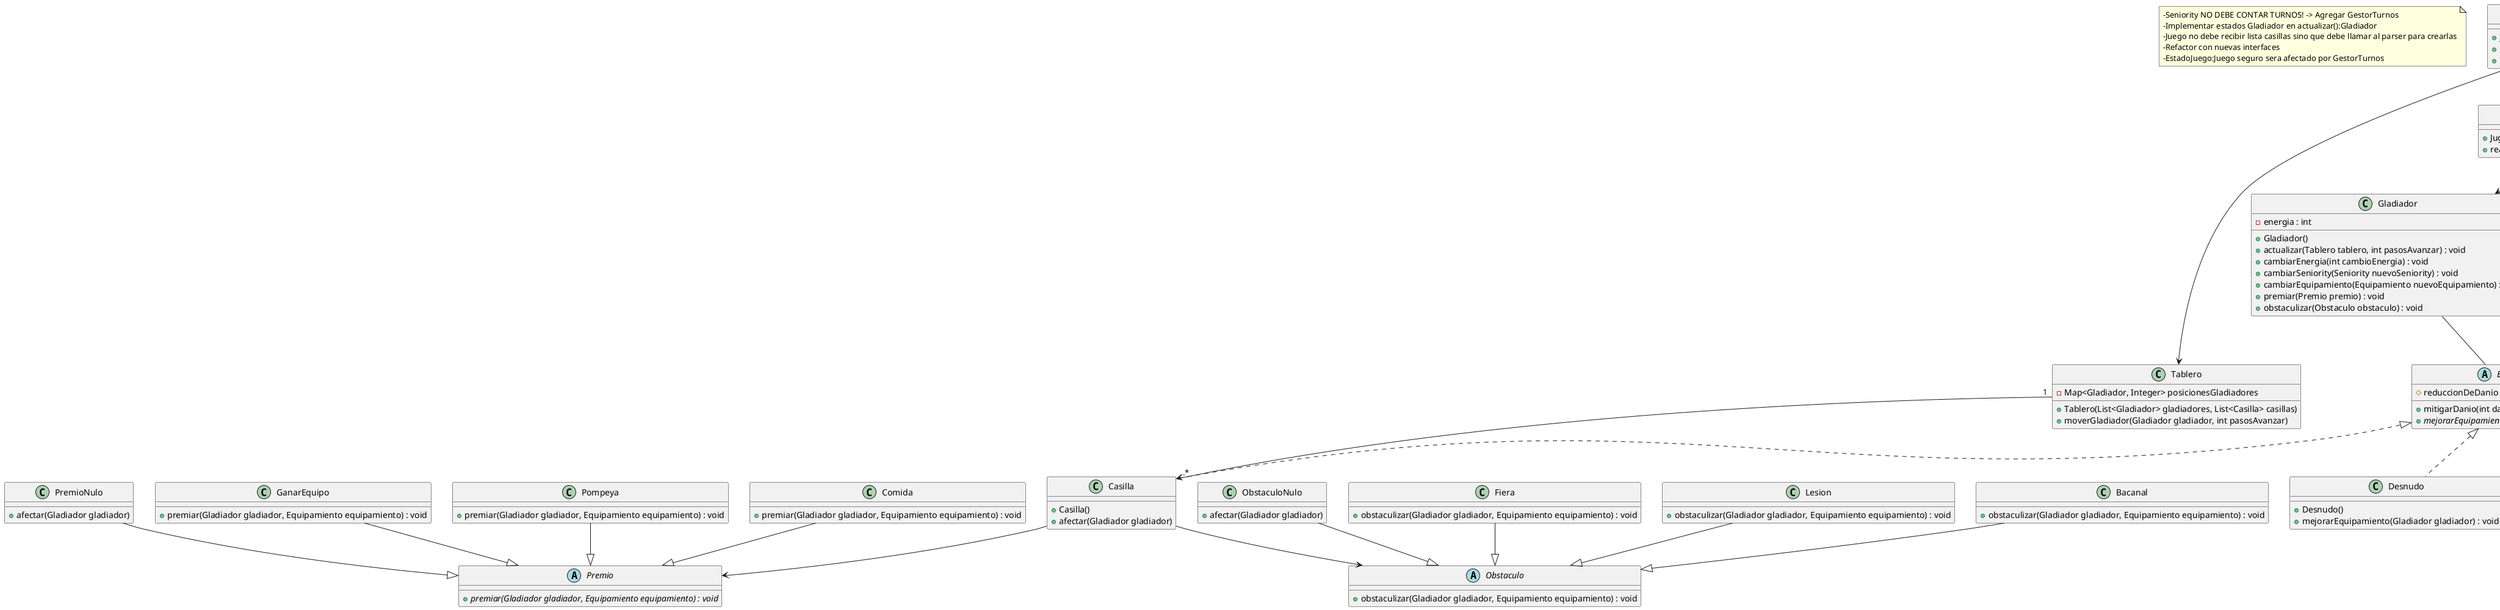 @startuml

note "-Seniority NO DEBE CONTAR TURNOS! -> Agregar GestorTurnos\n-Implementar estados Gladiador en actualizar():Gladiador\n-Juego no debe recibir lista casillas sino que debe llamar al parser para crearlas\n-Refactor con nuevas interfaces\n-EstadoJuego:Juego seguro sera afectado por GestorTurnos" as N1

class Juego{
    + Juego(int cantidadJugadores, List<Casilla> casillas)
    + iniciar() : void
    + cambiarEstadoJuego( EstadoJuego estadoNuevo) : void
}

class Tablero{
    - Map<Gladiador, Integer> posicionesGladiadores
    + Tablero(List<Gladiador> gladiadores, List<Casilla> casillas)
    + moverGladiador(Gladiador gladiador, int pasosAvanzar)
}

class Casilla{
    + Casilla()
    + afectar(Gladiador gladiador)
}

abstract Premio{
+ {abstract} premiar(Gladiador gladiador, Equipamiento equipamiento) : void
}

class PremioNulo{
+ afectar(Gladiador gladiador)
}

class GanarEquipo{
 + premiar(Gladiador gladiador, Equipamiento equipamiento) : void
}

class Pompeya{
 + premiar(Gladiador gladiador, Equipamiento equipamiento) : void
}

class Comida{
 + premiar(Gladiador gladiador, Equipamiento equipamiento) : void
}

abstract Obstaculo{
+ obstaculizar(Gladiador gladiador, Equipamiento equipamiento) : void
}

class ObstaculoNulo{
+ afectar(Gladiador gladiador)
}

class Fiera{
 + obstaculizar(Gladiador gladiador, Equipamiento equipamiento) : void
}

class Lesion{
 + obstaculizar(Gladiador gladiador, Equipamiento equipamiento) : void
}

class Bacanal{
 + obstaculizar(Gladiador gladiador, Equipamiento equipamiento) : void
}

class Jugador{
    + Jugador(Gladiador gladiador)
    + realizarTurno(Tablero tablero, int maxCantidadPasos) : void
}

class Dado{
    - random : Random
    - caras : int
    + Dado(int caras)
    + lanzar() : int
}

class Gladiador{
    - energia : int
    + Gladiador()
    + actualizar(Tablero tablero, int pasosAvanzar) : void
    + cambiarEnergia(int cambioEnergia) : void
    + cambiarSeniority(Seniority nuevoSeniority) : void
    + cambiarEquipamiento(Equipamiento nuevoEquipamiento) : void
    + premiar(Premio premio) : void
    + obstaculizar(Obstaculo obstaculo) : void
}

abstract Seniority{
    - turnos : int
    # recuperacionEnergia : int
    # limiteAsencion : int
    + {abstract} evolucionar(Gladiador gladiador) : void
    + recuperarEnergia(Gladiador gladiador) : void
}

class Novato{
    + Novato()
    + evolucionar(Gladiador gladiador) : void
}

class SemiSenior{
    + SemiSenior()
    + evolucionar(Gladiador gladiador) : void
}

class Senior{
    + Senior()
    + evolucionar(Gladiador gladiador) : void
}

abstract Equipamiento{
    # reduccionDeDanio : int
    + mitigarDanio(int danio) : int
    + {abstract} mejorarEquipamiento(Gladiador gladiador) : void
}

class Desnudo{
 + Desnudo()
 + mejorarEquipamiento(Gladiador gladiador) : void
}

class Casco{
 + Casco()
 + mejorarEquipamiento(Gladiador gladiador) : void
}

class Armadura{
 + Armadura()
 + mejorarEquipamiento(Gladiador gladiador) : void
}

class EscudoEspada{
 + EscudoEspada()
 + mejorarEquipamiento(Gladiador gladiador) : void
}

class Llave{
 + Llave()
 + mejorarEquipamiento(Gladiador gladiador) : void
}

abstract EstadoJuego{
    + {abstract} finalizar() : void
    + {abstract}  determinarContinuidadEjecucion() : boolean
}

interface Finalizador{
    + finalizar() : void
}

interface DeterminadorContinuidadJuego{
    + determinarContinuidadEjecucion() : boolean
}

class Jugando{
    + finalizar() : void
    + determinarContinuidadEjecucion() : boolean
    }

class FinalizadoConGanador{
    + finalizar() : void
    + determinarContinuidadEjecucion() : boolean
}

class FinalizadoSinGanador{
    + finalizar() : void
    + determinarContinuidadEjecucion() : boolean
}

Juego --> Tablero

Juego *-- EstadoJuego

Jugando --|> EstadoJuego

EstadoJuego ..|> Finalizador

EstadoJuego ..|> DeterminadorContinuidadJuego

FinalizadoConGanador --|> EstadoJuego

FinalizadoSinGanador --|> EstadoJuego

Juego "2" --> "6" Jugador

Jugador --> Gladiador

Jugador -- Dado

Gladiador *-- Seniority

Novato --|> Seniority

SemiSenior --|> Seniority

Senior --|> Seniority

Gladiador -- Equipamiento

Tablero "1" --> "..*" Casilla

Casilla --> Premio

PremioNulo --|> Premio

Comida --|> Premio

Pompeya --|> Premio

GanarEquipo --|> Premio

Casilla --> Obstaculo

ObstaculoNulo --|> Obstaculo

Fiera --|> Obstaculo

Lesion --|> Obstaculo

Bacanal --|> Obstaculo

Equipamiento <|.. Desnudo

Equipamiento <|.. Casilla

Equipamiento <|.. Armadura

Equipamiento <|.. EscudoEspada

Equipamiento <|.. Llave

@enduml
